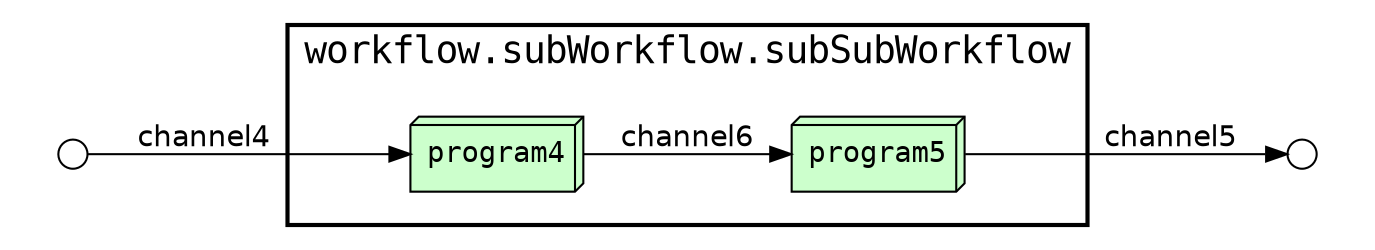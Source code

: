 digraph Workflow {
rankdir=LR
graph[fontname=Courier]
edge[fontname=Helvetica]
node[fontname=Courier]
subgraph cluster0 {
label="workflow.subWorkflow.subSubWorkflow"
penwidth=2
fontsize=18
subgraph cluster1 {
label=""
color="white"
node[shape=box3d style="filled" fillcolor="#CCFFCC" peripheries=1 label=""]
node1 [label="program4"]
node2 [label="program5"]
node[shape=box style="filled" fillcolor="#CCFFCC" peripheries=2 label=""]
}}
node[shape=circle style="filled" fillcolor="#FFFFFF" peripheries=1 label="" width=0.2]
subgraph cluster2 { label="" color="white"
subgraph cluster3 { label="" color="white"
node3
}}
subgraph cluster4 { label="" color="white"
subgraph cluster5 { label="" color="white"
node4
}}
node2 -> node4 [label="channel5"]
node3 -> node1 [label="channel4"]
node1 -> node2 [label="channel6"]
}
